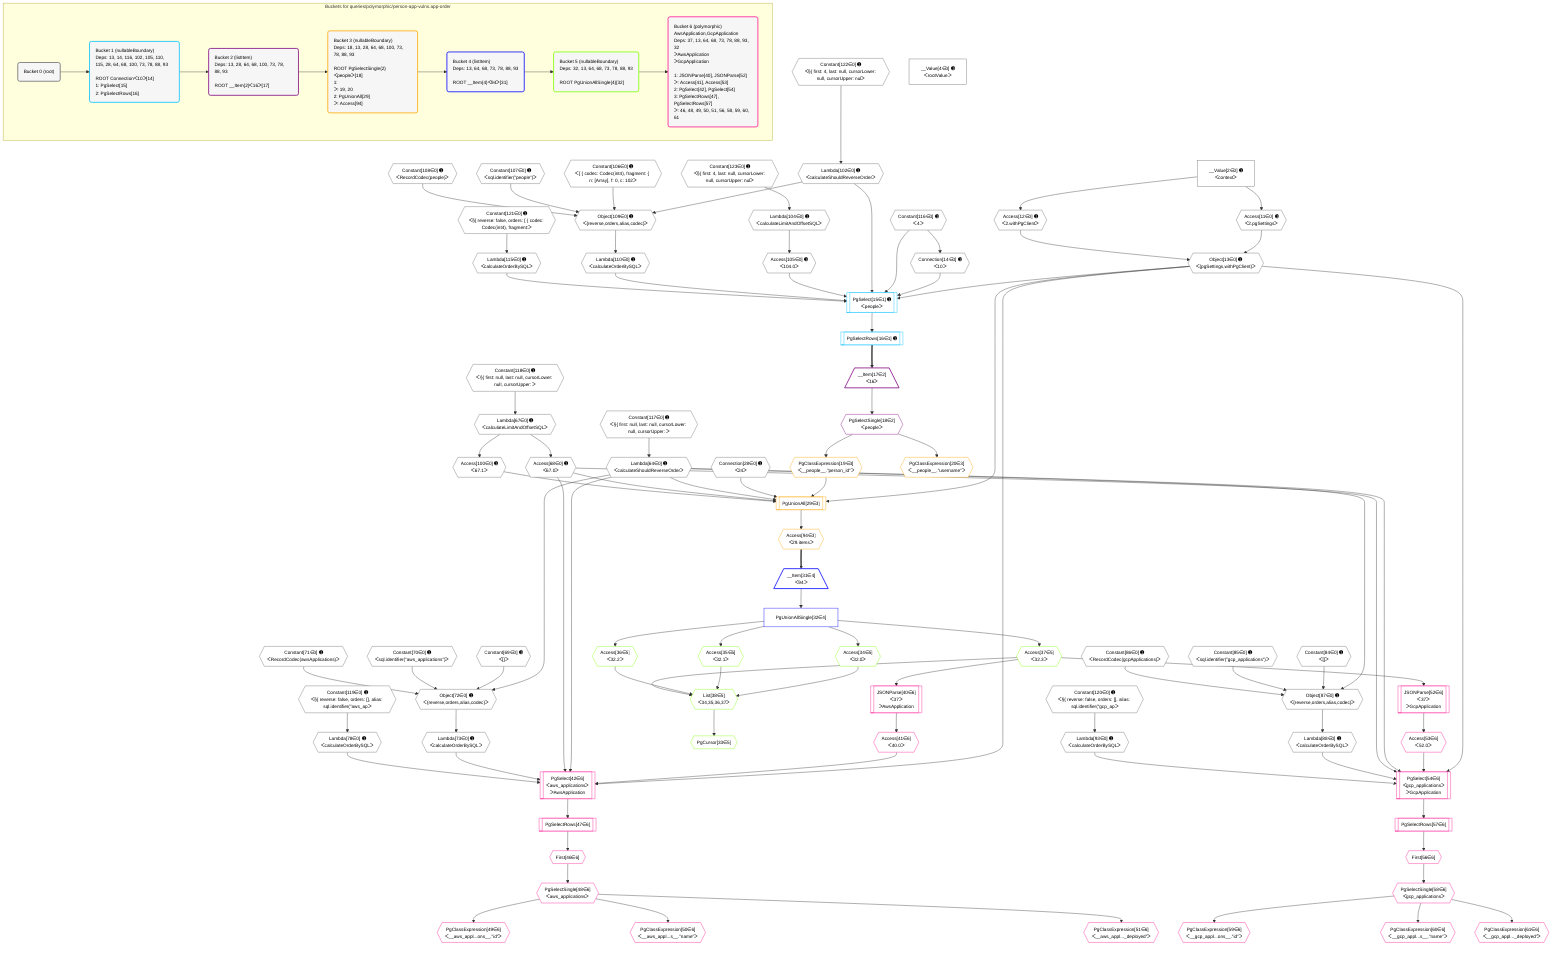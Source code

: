 %%{init: {'themeVariables': { 'fontSize': '12px'}}}%%
graph TD
    classDef path fill:#eee,stroke:#000,color:#000
    classDef plan fill:#fff,stroke-width:1px,color:#000
    classDef itemplan fill:#fff,stroke-width:2px,color:#000
    classDef unbatchedplan fill:#dff,stroke-width:1px,color:#000
    classDef sideeffectplan fill:#fcc,stroke-width:2px,color:#000
    classDef bucket fill:#f6f6f6,color:#000,stroke-width:2px,text-align:left


    %% plan dependencies
    Object72{{"Object[72∈0] ➊<br />ᐸ{reverse,orders,alias,codec}ᐳ"}}:::plan
    Lambda64{{"Lambda[64∈0] ➊<br />ᐸcalculateShouldReverseOrderᐳ"}}:::plan
    Constant69{{"Constant[69∈0] ➊<br />ᐸ[]ᐳ"}}:::plan
    Constant70{{"Constant[70∈0] ➊<br />ᐸsql.identifier(”aws_applications”)ᐳ"}}:::plan
    Constant71{{"Constant[71∈0] ➊<br />ᐸRecordCodec(awsApplications)ᐳ"}}:::plan
    Lambda64 & Constant69 & Constant70 & Constant71 --> Object72
    Object87{{"Object[87∈0] ➊<br />ᐸ{reverse,orders,alias,codec}ᐳ"}}:::plan
    Constant84{{"Constant[84∈0] ➊<br />ᐸ[]ᐳ"}}:::plan
    Constant85{{"Constant[85∈0] ➊<br />ᐸsql.identifier(”gcp_applications”)ᐳ"}}:::plan
    Constant86{{"Constant[86∈0] ➊<br />ᐸRecordCodec(gcpApplications)ᐳ"}}:::plan
    Lambda64 & Constant84 & Constant85 & Constant86 --> Object87
    Object109{{"Object[109∈0] ➊<br />ᐸ{reverse,orders,alias,codec}ᐳ"}}:::plan
    Lambda102{{"Lambda[102∈0] ➊<br />ᐸcalculateShouldReverseOrderᐳ"}}:::plan
    Constant106{{"Constant[106∈0] ➊<br />ᐸ[ { codec: Codec(int4), fragment: { n: [Array], f: 0, c: 102ᐳ"}}:::plan
    Constant107{{"Constant[107∈0] ➊<br />ᐸsql.identifier(”people”)ᐳ"}}:::plan
    Constant108{{"Constant[108∈0] ➊<br />ᐸRecordCodec(people)ᐳ"}}:::plan
    Lambda102 & Constant106 & Constant107 & Constant108 --> Object109
    Object13{{"Object[13∈0] ➊<br />ᐸ{pgSettings,withPgClient}ᐳ"}}:::plan
    Access11{{"Access[11∈0] ➊<br />ᐸ2.pgSettingsᐳ"}}:::plan
    Access12{{"Access[12∈0] ➊<br />ᐸ2.withPgClientᐳ"}}:::plan
    Access11 & Access12 --> Object13
    __Value2["__Value[2∈0] ➊<br />ᐸcontextᐳ"]:::plan
    __Value2 --> Access11
    __Value2 --> Access12
    Connection14{{"Connection[14∈0] ➊<br />ᐸ10ᐳ"}}:::plan
    Constant116{{"Constant[116∈0] ➊<br />ᐸ4ᐳ"}}:::plan
    Constant116 --> Connection14
    Constant117{{"Constant[117∈0] ➊<br />ᐸ§{ first: null, last: null, cursorLower: null, cursorUpper: ᐳ"}}:::plan
    Constant117 --> Lambda64
    Lambda67{{"Lambda[67∈0] ➊<br />ᐸcalculateLimitAndOffsetSQLᐳ"}}:::plan
    Constant118{{"Constant[118∈0] ➊<br />ᐸ§{ first: null, last: null, cursorLower: null, cursorUpper: ᐳ"}}:::plan
    Constant118 --> Lambda67
    Access68{{"Access[68∈0] ➊<br />ᐸ67.0ᐳ"}}:::plan
    Lambda67 --> Access68
    Lambda73{{"Lambda[73∈0] ➊<br />ᐸcalculateOrderBySQLᐳ"}}:::plan
    Object72 --> Lambda73
    Lambda78{{"Lambda[78∈0] ➊<br />ᐸcalculateOrderBySQLᐳ"}}:::plan
    Constant119{{"Constant[119∈0] ➊<br />ᐸ§{ reverse: false, orders: [], alias: sql.identifier(”aws_apᐳ"}}:::plan
    Constant119 --> Lambda78
    Lambda88{{"Lambda[88∈0] ➊<br />ᐸcalculateOrderBySQLᐳ"}}:::plan
    Object87 --> Lambda88
    Lambda93{{"Lambda[93∈0] ➊<br />ᐸcalculateOrderBySQLᐳ"}}:::plan
    Constant120{{"Constant[120∈0] ➊<br />ᐸ§{ reverse: false, orders: [], alias: sql.identifier(”gcp_apᐳ"}}:::plan
    Constant120 --> Lambda93
    Access100{{"Access[100∈0] ➊<br />ᐸ67.1ᐳ"}}:::plan
    Lambda67 --> Access100
    Constant122{{"Constant[122∈0] ➊<br />ᐸ§{ first: 4, last: null, cursorLower: null, cursorUpper: nulᐳ"}}:::plan
    Constant122 --> Lambda102
    Lambda104{{"Lambda[104∈0] ➊<br />ᐸcalculateLimitAndOffsetSQLᐳ"}}:::plan
    Constant123{{"Constant[123∈0] ➊<br />ᐸ§{ first: 4, last: null, cursorLower: null, cursorUpper: nulᐳ"}}:::plan
    Constant123 --> Lambda104
    Access105{{"Access[105∈0] ➊<br />ᐸ104.0ᐳ"}}:::plan
    Lambda104 --> Access105
    Lambda110{{"Lambda[110∈0] ➊<br />ᐸcalculateOrderBySQLᐳ"}}:::plan
    Object109 --> Lambda110
    Lambda115{{"Lambda[115∈0] ➊<br />ᐸcalculateOrderBySQLᐳ"}}:::plan
    Constant121{{"Constant[121∈0] ➊<br />ᐸ§{ reverse: false, orders: [ { codec: Codec(int4), fragment:ᐳ"}}:::plan
    Constant121 --> Lambda115
    __Value4["__Value[4∈0] ➊<br />ᐸrootValueᐳ"]:::plan
    Connection28{{"Connection[28∈0] ➊<br />ᐸ24ᐳ"}}:::plan
    PgSelect15[["PgSelect[15∈1] ➊<br />ᐸpeopleᐳ"]]:::plan
    Object13 & Connection14 & Constant116 & Lambda102 & Access105 & Lambda110 & Lambda115 --> PgSelect15
    PgSelectRows16[["PgSelectRows[16∈1] ➊"]]:::plan
    PgSelect15 --> PgSelectRows16
    __Item17[/"__Item[17∈2]<br />ᐸ16ᐳ"\]:::itemplan
    PgSelectRows16 ==> __Item17
    PgSelectSingle18{{"PgSelectSingle[18∈2]<br />ᐸpeopleᐳ"}}:::plan
    __Item17 --> PgSelectSingle18
    PgUnionAll29[["PgUnionAll[29∈3]"]]:::plan
    PgClassExpression19{{"PgClassExpression[19∈3]<br />ᐸ__people__.”person_id”ᐳ"}}:::plan
    Object13 & PgClassExpression19 & Connection28 & Lambda64 & Access68 & Access100 --> PgUnionAll29
    PgSelectSingle18 --> PgClassExpression19
    PgClassExpression20{{"PgClassExpression[20∈3]<br />ᐸ__people__.”username”ᐳ"}}:::plan
    PgSelectSingle18 --> PgClassExpression20
    Access94{{"Access[94∈3]<br />ᐸ29.itemsᐳ"}}:::plan
    PgUnionAll29 --> Access94
    __Item31[/"__Item[31∈4]<br />ᐸ94ᐳ"\]:::itemplan
    Access94 ==> __Item31
    PgUnionAllSingle32["PgUnionAllSingle[32∈4]"]:::plan
    __Item31 --> PgUnionAllSingle32
    List38{{"List[38∈5]<br />ᐸ34,35,36,37ᐳ"}}:::plan
    Access34{{"Access[34∈5]<br />ᐸ32.0ᐳ"}}:::plan
    Access35{{"Access[35∈5]<br />ᐸ32.1ᐳ"}}:::plan
    Access36{{"Access[36∈5]<br />ᐸ32.2ᐳ"}}:::plan
    Access37{{"Access[37∈5]<br />ᐸ32.3ᐳ"}}:::plan
    Access34 & Access35 & Access36 & Access37 --> List38
    PgCursor33{{"PgCursor[33∈5]"}}:::plan
    List38 --> PgCursor33
    PgUnionAllSingle32 --> Access34
    PgUnionAllSingle32 --> Access35
    PgUnionAllSingle32 --> Access36
    PgUnionAllSingle32 --> Access37
    PgSelect42[["PgSelect[42∈6]<br />ᐸaws_applicationsᐳ<br />ᐳAwsApplication"]]:::plan
    Access41{{"Access[41∈6]<br />ᐸ40.0ᐳ"}}:::plan
    Object13 & Access41 & Lambda64 & Access68 & Lambda73 & Lambda78 --> PgSelect42
    PgSelect54[["PgSelect[54∈6]<br />ᐸgcp_applicationsᐳ<br />ᐳGcpApplication"]]:::plan
    Access53{{"Access[53∈6]<br />ᐸ52.0ᐳ"}}:::plan
    Object13 & Access53 & Lambda64 & Access68 & Lambda88 & Lambda93 --> PgSelect54
    JSONParse40[["JSONParse[40∈6]<br />ᐸ37ᐳ<br />ᐳAwsApplication"]]:::plan
    Access37 --> JSONParse40
    JSONParse40 --> Access41
    First46{{"First[46∈6]"}}:::plan
    PgSelectRows47[["PgSelectRows[47∈6]"]]:::plan
    PgSelectRows47 --> First46
    PgSelect42 --> PgSelectRows47
    PgSelectSingle48{{"PgSelectSingle[48∈6]<br />ᐸaws_applicationsᐳ"}}:::plan
    First46 --> PgSelectSingle48
    PgClassExpression49{{"PgClassExpression[49∈6]<br />ᐸ__aws_appl...ons__.”id”ᐳ"}}:::plan
    PgSelectSingle48 --> PgClassExpression49
    PgClassExpression50{{"PgClassExpression[50∈6]<br />ᐸ__aws_appl...s__.”name”ᐳ"}}:::plan
    PgSelectSingle48 --> PgClassExpression50
    PgClassExpression51{{"PgClassExpression[51∈6]<br />ᐸ__aws_appl..._deployed”ᐳ"}}:::plan
    PgSelectSingle48 --> PgClassExpression51
    JSONParse52[["JSONParse[52∈6]<br />ᐸ37ᐳ<br />ᐳGcpApplication"]]:::plan
    Access37 --> JSONParse52
    JSONParse52 --> Access53
    First56{{"First[56∈6]"}}:::plan
    PgSelectRows57[["PgSelectRows[57∈6]"]]:::plan
    PgSelectRows57 --> First56
    PgSelect54 --> PgSelectRows57
    PgSelectSingle58{{"PgSelectSingle[58∈6]<br />ᐸgcp_applicationsᐳ"}}:::plan
    First56 --> PgSelectSingle58
    PgClassExpression59{{"PgClassExpression[59∈6]<br />ᐸ__gcp_appl...ons__.”id”ᐳ"}}:::plan
    PgSelectSingle58 --> PgClassExpression59
    PgClassExpression60{{"PgClassExpression[60∈6]<br />ᐸ__gcp_appl...s__.”name”ᐳ"}}:::plan
    PgSelectSingle58 --> PgClassExpression60
    PgClassExpression61{{"PgClassExpression[61∈6]<br />ᐸ__gcp_appl..._deployed”ᐳ"}}:::plan
    PgSelectSingle58 --> PgClassExpression61

    %% define steps

    subgraph "Buckets for queries/polymorphic/person-app-vulns.app-order"
    Bucket0("Bucket 0 (root)"):::bucket
    classDef bucket0 stroke:#696969
    class Bucket0,__Value2,__Value4,Access11,Access12,Object13,Connection14,Connection28,Lambda64,Lambda67,Access68,Constant69,Constant70,Constant71,Object72,Lambda73,Lambda78,Constant84,Constant85,Constant86,Object87,Lambda88,Lambda93,Access100,Lambda102,Lambda104,Access105,Constant106,Constant107,Constant108,Object109,Lambda110,Lambda115,Constant116,Constant117,Constant118,Constant119,Constant120,Constant121,Constant122,Constant123 bucket0
    Bucket1("Bucket 1 (nullableBoundary)<br />Deps: 13, 14, 116, 102, 105, 110, 115, 28, 64, 68, 100, 73, 78, 88, 93<br /><br />ROOT Connectionᐸ10ᐳ[14]<br />1: PgSelect[15]<br />2: PgSelectRows[16]"):::bucket
    classDef bucket1 stroke:#00bfff
    class Bucket1,PgSelect15,PgSelectRows16 bucket1
    Bucket2("Bucket 2 (listItem)<br />Deps: 13, 28, 64, 68, 100, 73, 78, 88, 93<br /><br />ROOT __Item{2}ᐸ16ᐳ[17]"):::bucket
    classDef bucket2 stroke:#7f007f
    class Bucket2,__Item17,PgSelectSingle18 bucket2
    Bucket3("Bucket 3 (nullableBoundary)<br />Deps: 18, 13, 28, 64, 68, 100, 73, 78, 88, 93<br /><br />ROOT PgSelectSingle{2}ᐸpeopleᐳ[18]<br />1: <br />ᐳ: 19, 20<br />2: PgUnionAll[29]<br />ᐳ: Access[94]"):::bucket
    classDef bucket3 stroke:#ffa500
    class Bucket3,PgClassExpression19,PgClassExpression20,PgUnionAll29,Access94 bucket3
    Bucket4("Bucket 4 (listItem)<br />Deps: 13, 64, 68, 73, 78, 88, 93<br /><br />ROOT __Item{4}ᐸ94ᐳ[31]"):::bucket
    classDef bucket4 stroke:#0000ff
    class Bucket4,__Item31,PgUnionAllSingle32 bucket4
    Bucket5("Bucket 5 (nullableBoundary)<br />Deps: 32, 13, 64, 68, 73, 78, 88, 93<br /><br />ROOT PgUnionAllSingle{4}[32]"):::bucket
    classDef bucket5 stroke:#7fff00
    class Bucket5,PgCursor33,Access34,Access35,Access36,Access37,List38 bucket5
    Bucket6("Bucket 6 (polymorphic)<br />AwsApplication,GcpApplication<br />Deps: 37, 13, 64, 68, 73, 78, 88, 93, 32<br />ᐳAwsApplication<br />ᐳGcpApplication<br /><br />1: JSONParse[40], JSONParse[52]<br />ᐳ: Access[41], Access[53]<br />2: PgSelect[42], PgSelect[54]<br />3: PgSelectRows[47], PgSelectRows[57]<br />ᐳ: 46, 48, 49, 50, 51, 56, 58, 59, 60, 61"):::bucket
    classDef bucket6 stroke:#ff1493
    class Bucket6,JSONParse40,Access41,PgSelect42,First46,PgSelectRows47,PgSelectSingle48,PgClassExpression49,PgClassExpression50,PgClassExpression51,JSONParse52,Access53,PgSelect54,First56,PgSelectRows57,PgSelectSingle58,PgClassExpression59,PgClassExpression60,PgClassExpression61 bucket6
    Bucket0 --> Bucket1
    Bucket1 --> Bucket2
    Bucket2 --> Bucket3
    Bucket3 --> Bucket4
    Bucket4 --> Bucket5
    Bucket5 --> Bucket6
    end